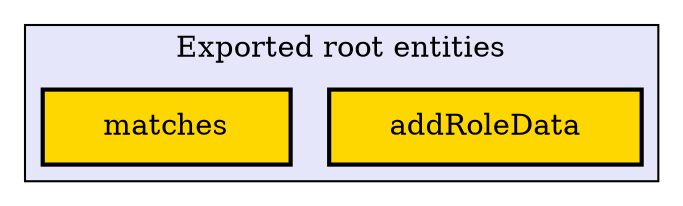 digraph "Levels within Control.Access.RoleBased.Role" {
    node [margin="0.4,0.1"
         ,style=filled];
    subgraph cluster_0 {
        graph [label="Exported root entities"
              ,style=filled
              ,fillcolor=lavender];
        1 [label=addRoleData
          ,shape=box
          ,fillcolor=gold
          ,style="filled,bold"];
        2 [label=matches
          ,shape=box
          ,fillcolor=gold
          ,style="filled,bold"];
    }
}
